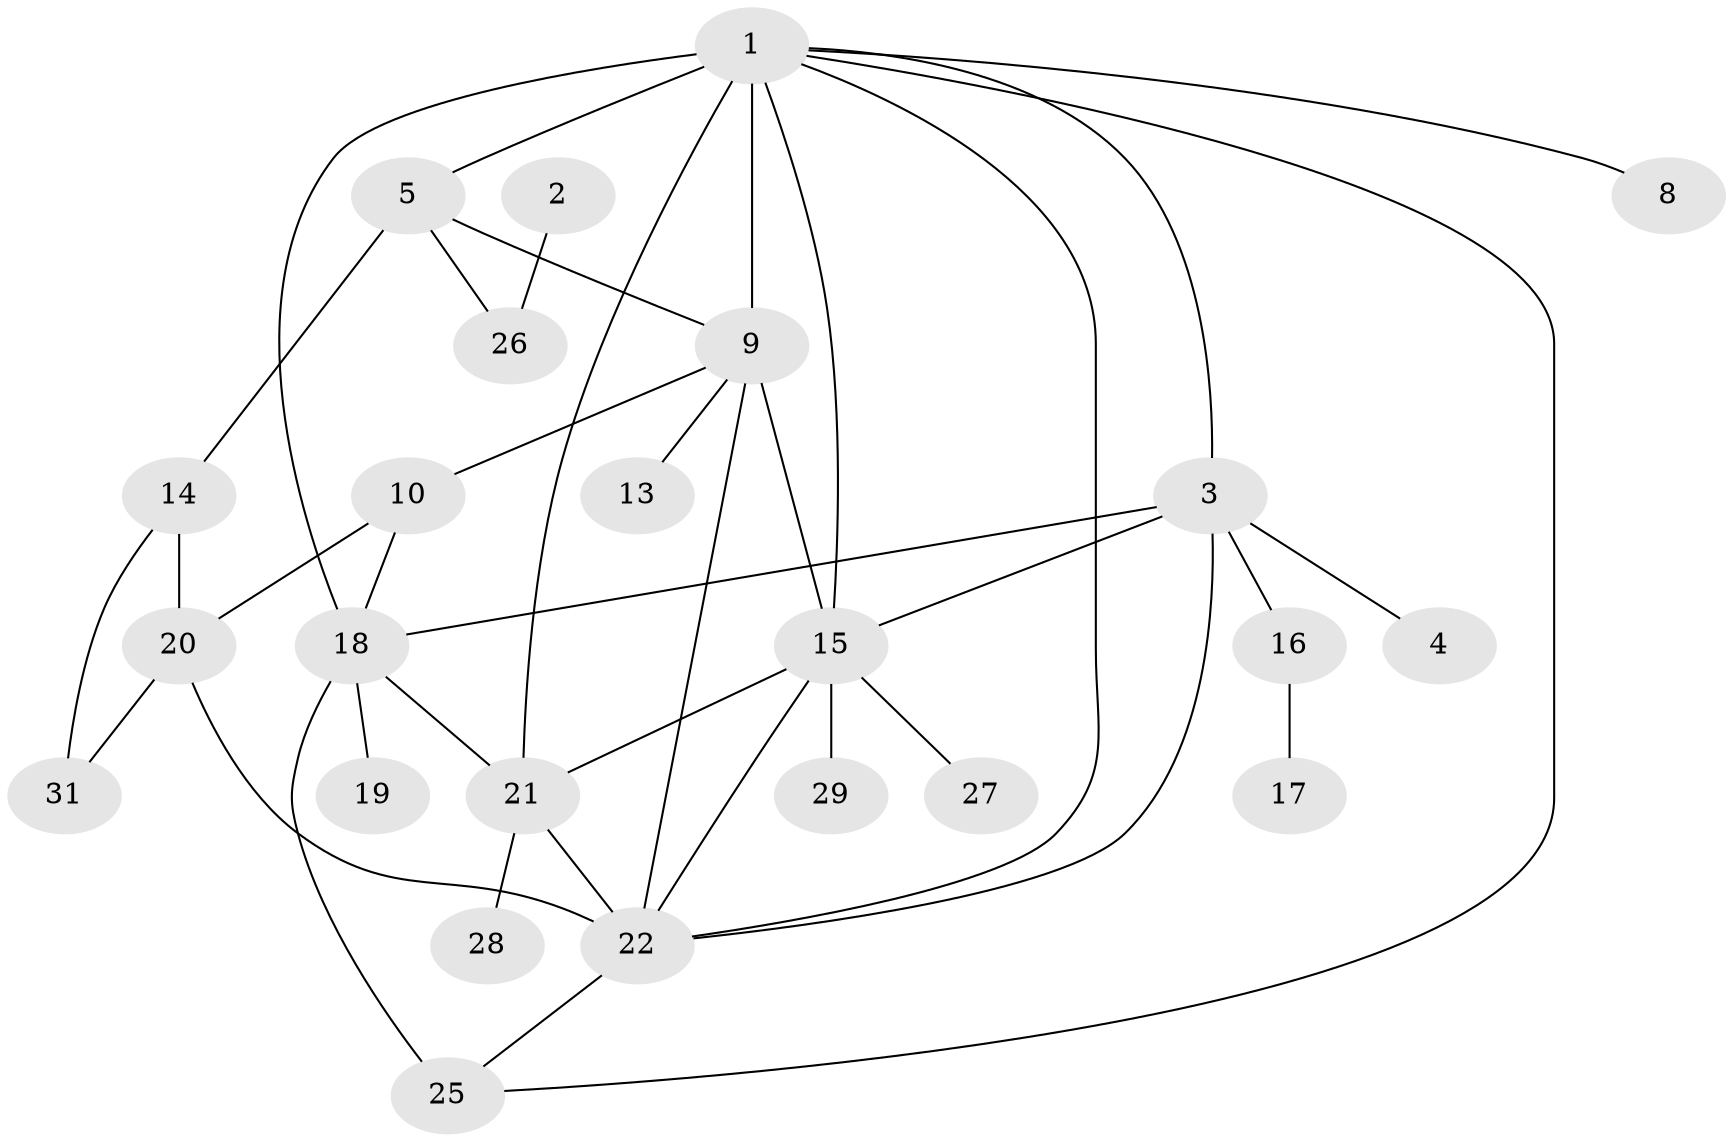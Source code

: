 // original degree distribution, {1: 0.24358974358974358, 2: 0.28205128205128205, 6: 0.05128205128205128, 3: 0.1794871794871795, 4: 0.0641025641025641, 0: 0.10256410256410256, 8: 0.01282051282051282, 5: 0.05128205128205128, 9: 0.01282051282051282}
// Generated by graph-tools (version 1.1) at 2025/48/03/04/25 22:48:30]
// undirected, 24 vertices, 39 edges
graph export_dot {
  node [color=gray90,style=filled];
  1;
  2;
  3;
  4;
  5;
  8;
  9;
  10;
  13;
  14;
  15;
  16;
  17;
  18;
  19;
  20;
  21;
  22;
  25;
  26;
  27;
  28;
  29;
  31;
  1 -- 3 [weight=1.0];
  1 -- 5 [weight=1.0];
  1 -- 8 [weight=2.0];
  1 -- 9 [weight=3.0];
  1 -- 15 [weight=1.0];
  1 -- 18 [weight=2.0];
  1 -- 21 [weight=1.0];
  1 -- 22 [weight=1.0];
  1 -- 25 [weight=1.0];
  2 -- 26 [weight=1.0];
  3 -- 4 [weight=1.0];
  3 -- 15 [weight=1.0];
  3 -- 16 [weight=1.0];
  3 -- 18 [weight=1.0];
  3 -- 22 [weight=1.0];
  5 -- 9 [weight=1.0];
  5 -- 14 [weight=1.0];
  5 -- 26 [weight=1.0];
  9 -- 10 [weight=1.0];
  9 -- 13 [weight=1.0];
  9 -- 15 [weight=1.0];
  9 -- 22 [weight=1.0];
  10 -- 18 [weight=1.0];
  10 -- 20 [weight=2.0];
  14 -- 20 [weight=1.0];
  14 -- 31 [weight=1.0];
  15 -- 21 [weight=1.0];
  15 -- 22 [weight=1.0];
  15 -- 27 [weight=1.0];
  15 -- 29 [weight=1.0];
  16 -- 17 [weight=1.0];
  18 -- 19 [weight=1.0];
  18 -- 21 [weight=1.0];
  18 -- 25 [weight=2.0];
  20 -- 22 [weight=1.0];
  20 -- 31 [weight=2.0];
  21 -- 22 [weight=2.0];
  21 -- 28 [weight=1.0];
  22 -- 25 [weight=1.0];
}
